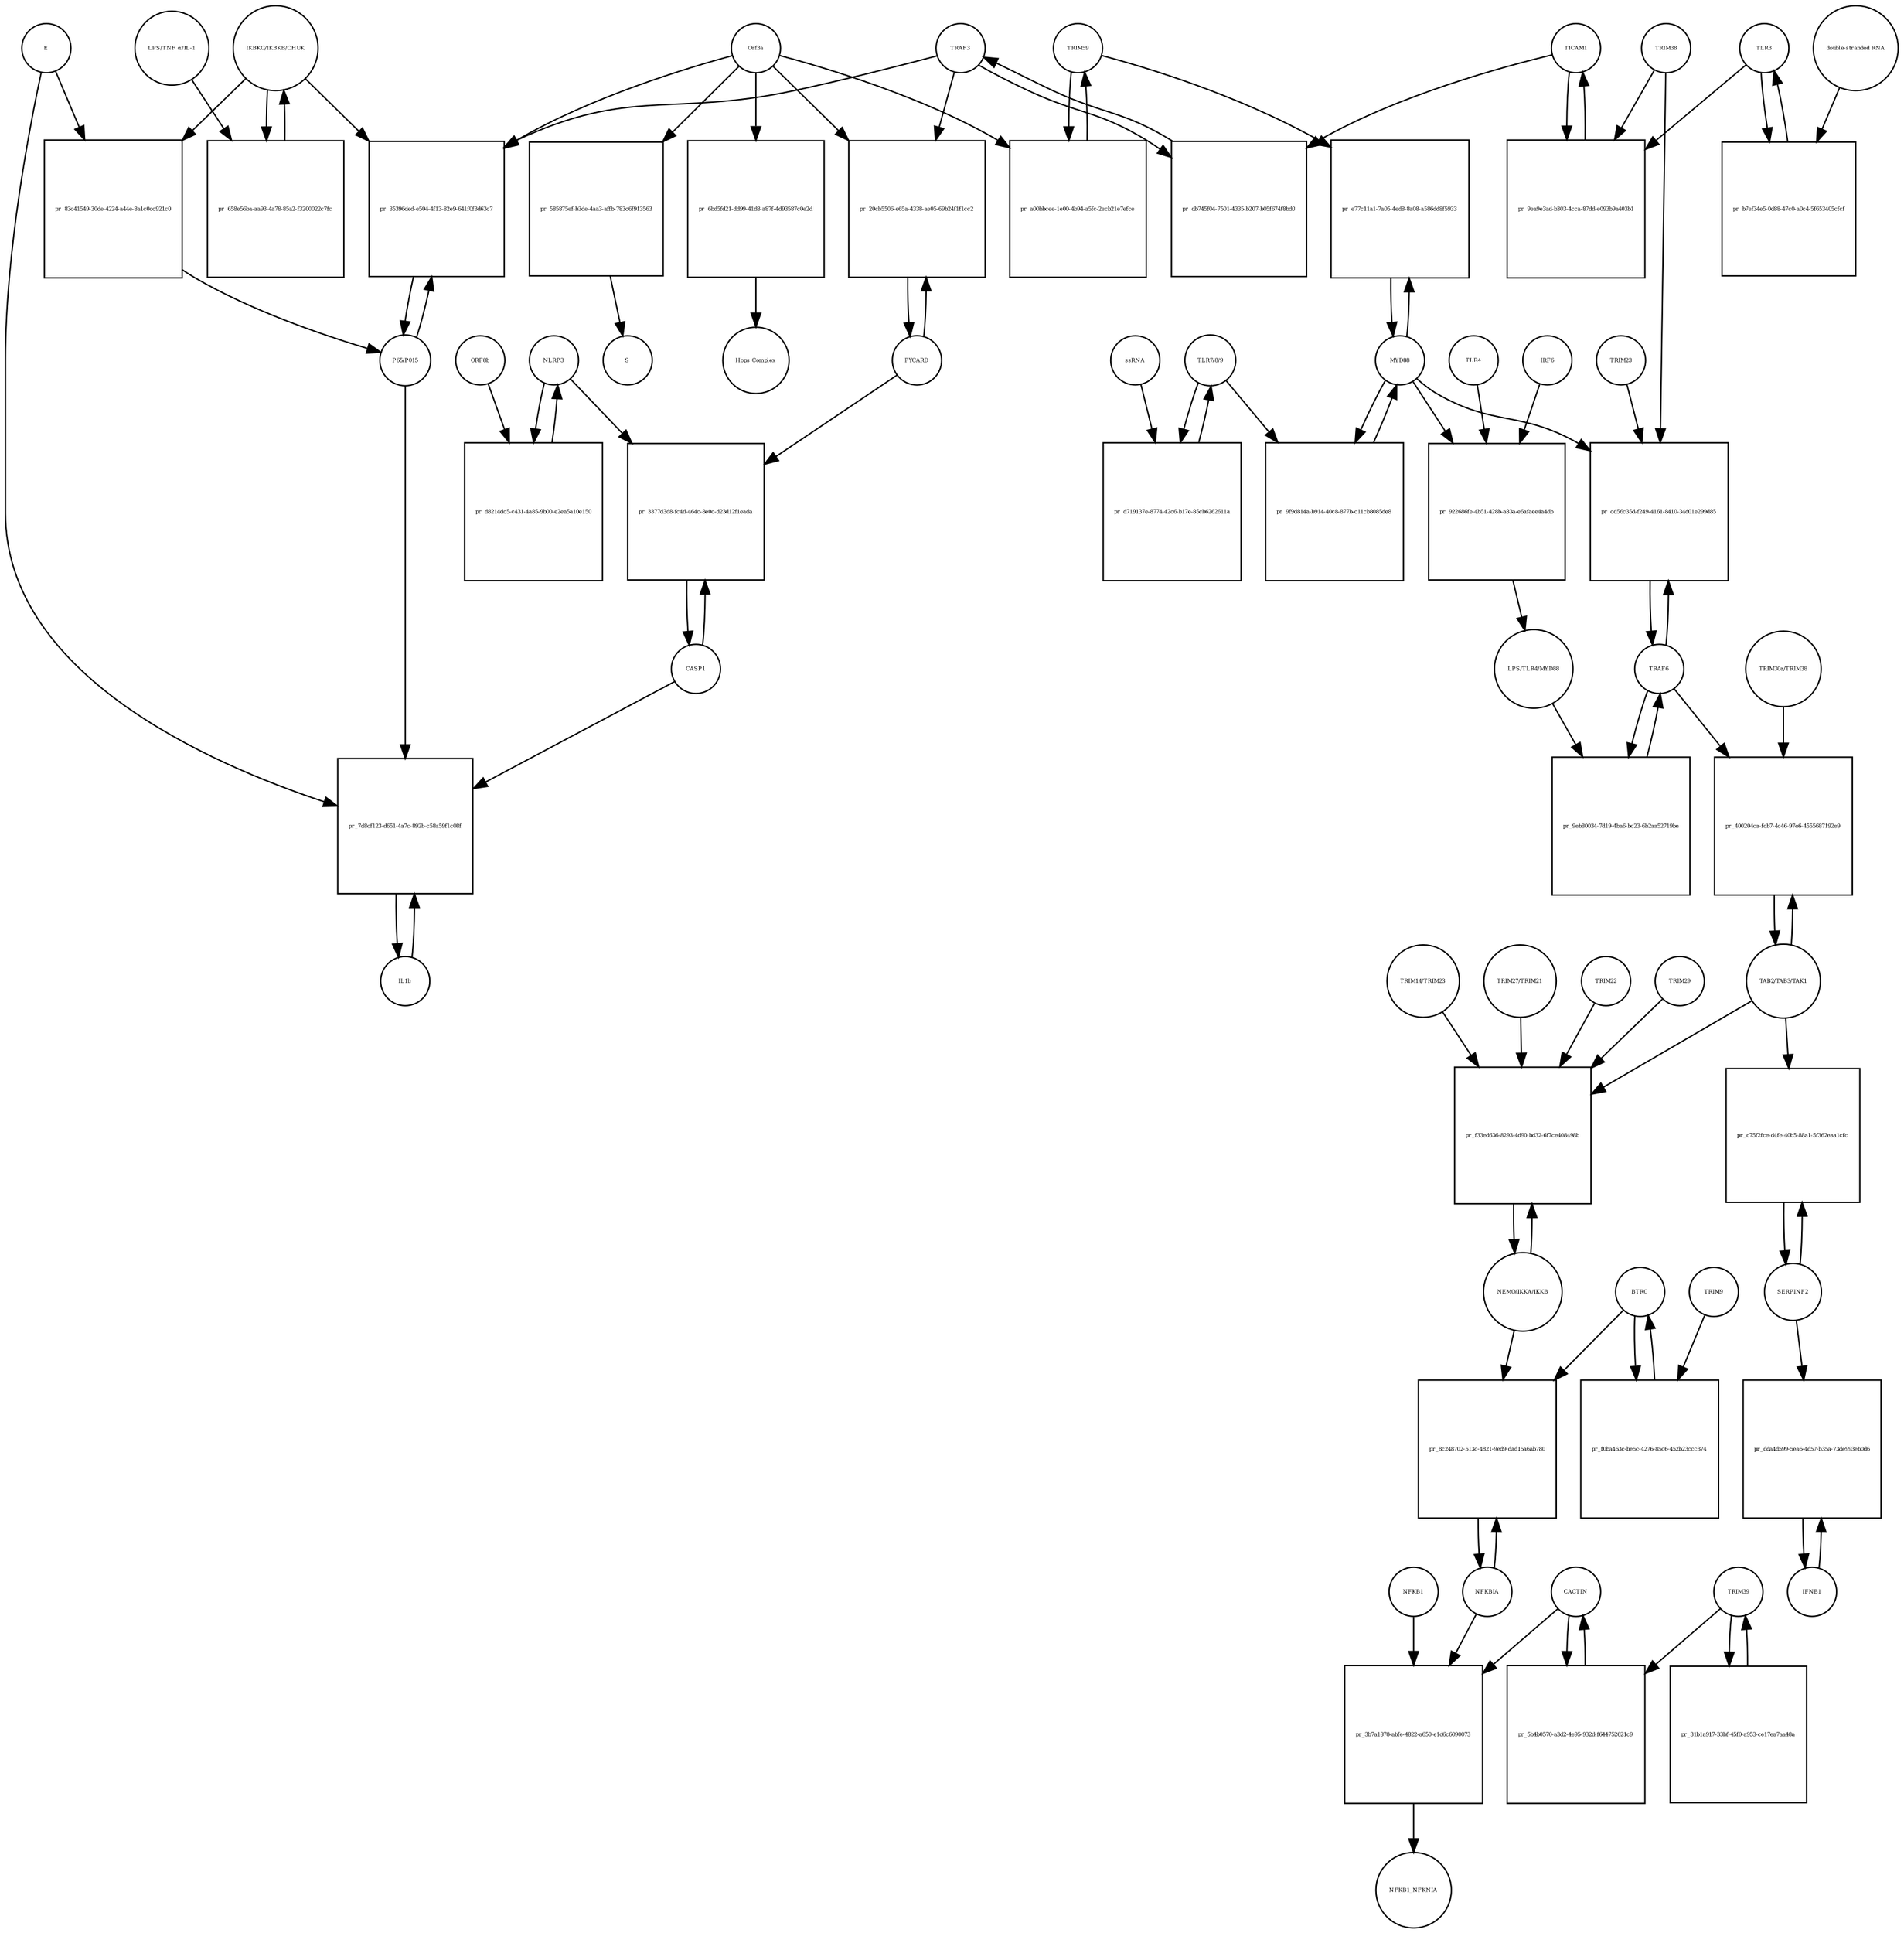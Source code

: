 strict digraph  {
TRIM59 [annotation="urn_miriam_pubmed_22588174|urn_miriam_hgnc_30834", bipartite=0, cls=macromolecule, fontsize=4, label=TRIM59, shape=circle];
"pr_a00bbcee-1e00-4b94-a5fc-2ecb21e7efce" [annotation="", bipartite=1, cls=process, fontsize=4, label="pr_a00bbcee-1e00-4b94-a5fc-2ecb21e7efce", shape=square];
Orf3a [annotation=urn_miriam_uniprot_P0DTC3, bipartite=0, cls=macromolecule, fontsize=4, label=Orf3a, shape=circle];
NLRP3 [annotation="", bipartite=0, cls="macromolecule multimer", fontsize=4, label=NLRP3, shape=circle];
"pr_d8214dc5-c431-4a85-9b00-e2ea5a10e150" [annotation="", bipartite=1, cls=process, fontsize=4, label="pr_d8214dc5-c431-4a85-9b00-e2ea5a10e150", shape=square];
ORF8b [annotation=urn_miriam_ncbiprotein_BCD58760, bipartite=0, cls=macromolecule, fontsize=4, label=ORF8b, shape=circle];
TRAF3 [annotation=urn_miriam_hgnc_12033, bipartite=0, cls=macromolecule, fontsize=4, label=TRAF3, shape=circle];
"pr_db745f04-7501-4335-b207-b05f674f8bd0" [annotation="", bipartite=1, cls=process, fontsize=4, label="pr_db745f04-7501-4335-b207-b05f674f8bd0", shape=square];
TICAM1 [annotation=urn_miriam_hgnc_18348, bipartite=0, cls=macromolecule, fontsize=4, label=TICAM1, shape=circle];
"IKBKG/IKBKB/CHUK" [annotation="urn_miriam_hgnc_5961|urn_miriam_hgnc_5960|urn_miriam_hgnc_1974", bipartite=0, cls=complex, fontsize=4, label="IKBKG/IKBKB/CHUK", shape=circle];
"pr_658e56ba-aa93-4a78-85a2-f3200022c7fc" [annotation="", bipartite=1, cls=process, fontsize=4, label="pr_658e56ba-aa93-4a78-85a2-f3200022c7fc", shape=square];
"LPS/TNF α/IL-1" [annotation="urn_miriam_hgnc_6121|urn_miriam_hgnc_11916|urn_miriam_hgnc_5991", bipartite=0, cls=complex, fontsize=4, label="LPS/TNF α/IL-1", shape=circle];
"pr_83c41549-30de-4224-a44e-8a1c0cc921c0" [annotation="", bipartite=1, cls=process, fontsize=4, label="pr_83c41549-30de-4224-a44e-8a1c0cc921c0", shape=square];
"P65/P015" [annotation="urn_miriam_hgnc_9955|urn_miriam_hgnc_7794", bipartite=0, cls=complex, fontsize=4, label="P65/P015", shape=circle];
E [annotation=urn_miriam_ncbiprotein_1796318600, bipartite=0, cls=macromolecule, fontsize=4, label=E, shape=circle];
CASP1 [annotation=urn_miriam_hgnc_1499, bipartite=0, cls=macromolecule, fontsize=4, label=CASP1, shape=circle];
"pr_3377d3d8-fc4d-464c-8e0c-d23d12f1eada" [annotation="", bipartite=1, cls=process, fontsize=4, label="pr_3377d3d8-fc4d-464c-8e0c-d23d12f1eada", shape=square];
PYCARD [annotation="", bipartite=0, cls="macromolecule multimer", fontsize=4, label=PYCARD, shape=circle];
TRAF6 [annotation=urn_miriam_hgnc_12036, bipartite=0, cls=macromolecule, fontsize=4, label=TRAF6, shape=circle];
"pr_9eb80034-7d19-4ba6-bc23-6b2aa52719be" [annotation="", bipartite=1, cls=process, fontsize=4, label="pr_9eb80034-7d19-4ba6-bc23-6b2aa52719be", shape=square];
"LPS/TLR4/MYD88" [annotation="urn_miriam_hgnc_6121|urn_miriam_hgnc_11850|urn_miriam_hgnc_7562", bipartite=0, cls=complex, fontsize=4, label="LPS/TLR4/MYD88", shape=circle];
"pr_cd56c35d-f249-4161-8410-34d01e299d85" [annotation="", bipartite=1, cls=process, fontsize=4, label="pr_cd56c35d-f249-4161-8410-34d01e299d85", shape=square];
MYD88 [annotation=urn_miriam_hgnc_7562, bipartite=0, cls=macromolecule, fontsize=4, label=MYD88, shape=circle];
TRIM38 [annotation=urn_miriam_hgnc_10059, bipartite=0, cls=macromolecule, fontsize=4, label=TRIM38, shape=circle];
TRIM23 [annotation=urn_miriam_hgnc_660, bipartite=0, cls=macromolecule, fontsize=4, label=TRIM23, shape=circle];
"TLR7/8/9" [annotation="urn_miriam_hgnc_15633|urn_miriam_hgnc_15632|urn_miriam_hgnc_15631", bipartite=0, cls=complex, fontsize=4, label="TLR7/8/9", shape=circle];
"pr_d719137e-8774-42c6-b17e-85cb6262611a" [annotation="", bipartite=1, cls=process, fontsize=4, label="pr_d719137e-8774-42c6-b17e-85cb6262611a", shape=square];
ssRNA [annotation="", bipartite=0, cls="nucleic acid feature", fontsize=4, label=ssRNA, shape=circle];
"pr_9ea9e3ad-b303-4cca-87dd-e093b9a403b1" [annotation="", bipartite=1, cls=process, fontsize=4, label="pr_9ea9e3ad-b303-4cca-87dd-e093b9a403b1", shape=square];
TLR3 [annotation=urn_miriam_hgnc_11849, bipartite=0, cls=macromolecule, fontsize=4, label=TLR3, shape=circle];
"pr_9f9d814a-b914-40c8-877b-c11cb8085de8" [annotation="", bipartite=1, cls=process, fontsize=4, label="pr_9f9d814a-b914-40c8-877b-c11cb8085de8", shape=square];
"pr_e77c11a1-7a05-4ed8-8a08-a586dd8f5933" [annotation="", bipartite=1, cls=process, fontsize=4, label="pr_e77c11a1-7a05-4ed8-8a08-a586dd8f5933", shape=square];
"TAB2/TAB3/TAK1" [annotation="urn_miriam_hgnc_17075|urn_miriam_hgnc_30681|urn_miriam_hgnc_6859", bipartite=0, cls=complex, fontsize=4, label="TAB2/TAB3/TAK1", shape=circle];
"pr_400204ca-fcb7-4c46-97e6-4555687192e9" [annotation="", bipartite=1, cls=process, fontsize=4, label="pr_400204ca-fcb7-4c46-97e6-4555687192e9", shape=square];
"TRIM30a/TRIM38" [annotation="urn_miriam_hgnc_10059|urn_miriam_uniprot_P15533", bipartite=0, cls=complex, fontsize=4, label="TRIM30a/TRIM38", shape=circle];
"NEMO/IKKA/IKKB" [annotation="urn_miriam_hgnc_5961|urn_miriam_hgnc_5960|urn_miriam_hgnc_1974", bipartite=0, cls=complex, fontsize=4, label="NEMO/IKKA/IKKB", shape=circle];
"pr_f33ed636-8293-4d90-bd32-6f7ce408498b" [annotation="", bipartite=1, cls=process, fontsize=4, label="pr_f33ed636-8293-4d90-bd32-6f7ce408498b", shape=square];
TRIM22 [annotation=urn_miriam_hgnc_16379, bipartite=0, cls=macromolecule, fontsize=4, label=TRIM22, shape=circle];
TRIM29 [annotation=urn_miriam_hgnc_17274, bipartite=0, cls=macromolecule, fontsize=4, label=TRIM29, shape=circle];
"TRIM14/TRIM23" [annotation="urn_miriam_hgnc_16283|urn_miriam_hgnc_660", bipartite=0, cls=complex, fontsize=4, label="TRIM14/TRIM23", shape=circle];
"TRIM27/TRIM21" [annotation="urn_miriam_hgnc_9975|urn_miriam_hgnc_11312", bipartite=0, cls=complex, fontsize=4, label="TRIM27/TRIM21", shape=circle];
NFKBIA [annotation=urn_miriam_hgnc_7797, bipartite=0, cls=macromolecule, fontsize=4, label=NFKBIA, shape=circle];
"pr_8c248702-513c-4821-9ed9-dad15a6ab780" [annotation="", bipartite=1, cls=process, fontsize=4, label="pr_8c248702-513c-4821-9ed9-dad15a6ab780", shape=square];
BTRC [annotation=urn_miriam_hgnc_1144, bipartite=0, cls=macromolecule, fontsize=4, label=BTRC, shape=circle];
"pr_35396ded-e504-4f13-82e9-641f0f3d63c7" [annotation="", bipartite=1, cls=process, fontsize=4, label="pr_35396ded-e504-4f13-82e9-641f0f3d63c7", shape=square];
"pr_f0ba463c-be5c-4276-85c6-452b23ccc374" [annotation="", bipartite=1, cls=process, fontsize=4, label="pr_f0ba463c-be5c-4276-85c6-452b23ccc374", shape=square];
TRIM9 [annotation=urn_miriam_hgnc_16288, bipartite=0, cls=macromolecule, fontsize=4, label=TRIM9, shape=circle];
TRIM39 [annotation=urn_miriam_hgnc_10065, bipartite=0, cls=macromolecule, fontsize=4, label=TRIM39, shape=circle];
"pr_31b1a917-33bf-45f0-a953-ce17ea7aa48a" [annotation="", bipartite=1, cls=process, fontsize=4, label="pr_31b1a917-33bf-45f0-a953-ce17ea7aa48a", shape=square];
CACTIN [annotation=urn_miriam_hgnc_29938, bipartite=0, cls=macromolecule, fontsize=4, label=CACTIN, shape=circle];
"pr_5b4b0570-a3d2-4e95-932d-f644752621c9" [annotation="", bipartite=1, cls=process, fontsize=4, label="pr_5b4b0570-a3d2-4e95-932d-f644752621c9", shape=square];
NFKB1 [annotation=urn_miriam_hgnc_7794, bipartite=0, cls=macromolecule, fontsize=4, label=NFKB1, shape=circle];
"pr_3b7a1878-abfe-4822-a650-e1d6c6090073" [annotation="", bipartite=1, cls=process, fontsize=4, label="pr_3b7a1878-abfe-4822-a650-e1d6c6090073", shape=square];
NFKB1_NFKNIA [annotation="", bipartite=0, cls=complex, fontsize=4, label=NFKB1_NFKNIA, shape=circle];
SERPINF2 [annotation=urn_miriam_hgnc_9075, bipartite=0, cls=macromolecule, fontsize=4, label=SERPINF2, shape=circle];
"pr_c75f2fce-d4fe-40b5-88a1-5f362eaa1cfc" [annotation="", bipartite=1, cls=process, fontsize=4, label="pr_c75f2fce-d4fe-40b5-88a1-5f362eaa1cfc", shape=square];
IFNB1 [annotation=urn_miriam_hgnc_5434, bipartite=0, cls=macromolecule, fontsize=4, label=IFNB1, shape=circle];
"pr_dda4d599-5ea6-4d57-b35a-73de993eb0d6" [annotation="", bipartite=1, cls=process, fontsize=4, label="pr_dda4d599-5ea6-4d57-b35a-73de993eb0d6", shape=square];
"pr_b7ef34e5-0d88-47c0-a0c4-5f653405cfcf" [annotation="", bipartite=1, cls=process, fontsize=4, label="pr_b7ef34e5-0d88-47c0-a0c4-5f653405cfcf", shape=square];
"double-stranded RNA" [annotation="", bipartite=0, cls="nucleic acid feature", fontsize=4, label="double-stranded RNA", shape=circle];
"pr_585875ef-b3de-4aa3-affb-783c6f913563" [annotation="", bipartite=1, cls=process, fontsize=4, label="pr_585875ef-b3de-4aa3-affb-783c6f913563", shape=square];
S [annotation=urn_miriam_uniprot_P0DTC2, bipartite=0, cls=macromolecule, fontsize=4, label=S, shape=circle];
IL1b [annotation=urn_miriam_hgnc_5992, bipartite=0, cls=macromolecule, fontsize=4, label=IL1b, shape=circle];
"pr_7d8cf123-d651-4a7c-892b-c58a59f1c08f" [annotation="", bipartite=1, cls=process, fontsize=4, label="pr_7d8cf123-d651-4a7c-892b-c58a59f1c08f", shape=square];
"pr_20cb5506-e65a-4338-ae05-69b24f1f1cc2" [annotation="", bipartite=1, cls=process, fontsize=4, label="pr_20cb5506-e65a-4338-ae05-69b24f1f1cc2", shape=square];
"pr_6bd5fd21-dd99-41d8-a87f-4d93587c0e2d" [annotation="", bipartite=1, cls=process, fontsize=4, label="pr_6bd5fd21-dd99-41d8-a87f-4d93587c0e2d", shape=square];
"Hops Complex" [annotation="urn_miriam_uniprot_J9TC74|urn_miriam_hgnc_14583|urn_miriam_hgnc_20593|urn_miriam_hgnc_24048|urn_miriam_hgnc_5013|urn_miriam_hgnc_20266", bipartite=0, cls=complex, fontsize=4, label="Hops Complex", shape=circle];
TLR4 [annotation="", bipartite=0, cls=macromolecule, fontsize=4, label=TLR4, shape=circle];
"pr_922686fe-4b51-428b-a83a-e6afaee4a4db" [annotation="", bipartite=1, cls=process, fontsize=4, label="pr_922686fe-4b51-428b-a83a-e6afaee4a4db", shape=square];
IRF6 [annotation="", bipartite=0, cls=macromolecule, fontsize=4, label=IRF6, shape=circle];
TRIM59 -> "pr_a00bbcee-1e00-4b94-a5fc-2ecb21e7efce"  [annotation="", interaction_type=consumption];
TRIM59 -> "pr_e77c11a1-7a05-4ed8-8a08-a586dd8f5933"  [annotation=urn_miriam_pubmed_22588174, interaction_type=inhibition];
"pr_a00bbcee-1e00-4b94-a5fc-2ecb21e7efce" -> TRIM59  [annotation="", interaction_type=production];
Orf3a -> "pr_a00bbcee-1e00-4b94-a5fc-2ecb21e7efce"  [annotation=urn_miriam_pubmed_28829373, interaction_type="necessary stimulation"];
Orf3a -> "pr_35396ded-e504-4f13-82e9-641f0f3d63c7"  [annotation="urn_miriam_pubmed_31034780|urn_miriam_pubmed_32172672", interaction_type="necessary stimulation"];
Orf3a -> "pr_585875ef-b3de-4aa3-affb-783c6f913563"  [annotation=urn_miriam_pubmed_32172672, interaction_type="necessary stimulation"];
Orf3a -> "pr_20cb5506-e65a-4338-ae05-69b24f1f1cc2"  [annotation=urn_miriam_pubmed_32172672, interaction_type="necessary stimulation"];
Orf3a -> "pr_6bd5fd21-dd99-41d8-a87f-4d93587c0e2d"  [annotation="urn_miriam_pubmed_15316659|urn_miriam_pubmed_17715238|urn_miriam_pubmed_25375324|urn_miriam_pubmed_19590927", interaction_type="necessary stimulation"];
NLRP3 -> "pr_d8214dc5-c431-4a85-9b00-e2ea5a10e150"  [annotation="", interaction_type=consumption];
NLRP3 -> "pr_3377d3d8-fc4d-464c-8e0c-d23d12f1eada"  [annotation="", interaction_type=consumption];
"pr_d8214dc5-c431-4a85-9b00-e2ea5a10e150" -> NLRP3  [annotation="", interaction_type=production];
ORF8b -> "pr_d8214dc5-c431-4a85-9b00-e2ea5a10e150"  [annotation=urn_miriam_pubmed_31231549, interaction_type="necessary stimulation"];
TRAF3 -> "pr_db745f04-7501-4335-b207-b05f674f8bd0"  [annotation="", interaction_type=consumption];
TRAF3 -> "pr_35396ded-e504-4f13-82e9-641f0f3d63c7"  [annotation="urn_miriam_pubmed_31034780|urn_miriam_pubmed_32172672", interaction_type=catalysis];
TRAF3 -> "pr_20cb5506-e65a-4338-ae05-69b24f1f1cc2"  [annotation=urn_miriam_pubmed_32172672, interaction_type=catalysis];
"pr_db745f04-7501-4335-b207-b05f674f8bd0" -> TRAF3  [annotation="", interaction_type=production];
TICAM1 -> "pr_db745f04-7501-4335-b207-b05f674f8bd0"  [annotation=urn_miriam_pubmed_28829373, interaction_type="necessary stimulation"];
TICAM1 -> "pr_9ea9e3ad-b303-4cca-87dd-e093b9a403b1"  [annotation="", interaction_type=consumption];
"IKBKG/IKBKB/CHUK" -> "pr_658e56ba-aa93-4a78-85a2-f3200022c7fc"  [annotation="", interaction_type=consumption];
"IKBKG/IKBKB/CHUK" -> "pr_83c41549-30de-4224-a44e-8a1c0cc921c0"  [annotation="", interaction_type=consumption];
"IKBKG/IKBKB/CHUK" -> "pr_35396ded-e504-4f13-82e9-641f0f3d63c7"  [annotation="urn_miriam_pubmed_31034780|urn_miriam_pubmed_32172672", interaction_type=catalysis];
"pr_658e56ba-aa93-4a78-85a2-f3200022c7fc" -> "IKBKG/IKBKB/CHUK"  [annotation="", interaction_type=production];
"LPS/TNF α/IL-1" -> "pr_658e56ba-aa93-4a78-85a2-f3200022c7fc"  [annotation="urn_miriam_pubmed_32172672|urn_miriam_taxonomy_2697049", interaction_type=catalysis];
"pr_83c41549-30de-4224-a44e-8a1c0cc921c0" -> "P65/P015"  [annotation="", interaction_type=production];
"P65/P015" -> "pr_35396ded-e504-4f13-82e9-641f0f3d63c7"  [annotation="", interaction_type=consumption];
"P65/P015" -> "pr_7d8cf123-d651-4a7c-892b-c58a59f1c08f"  [annotation=urn_miriam_pubmed_31034780, interaction_type=stimulation];
E -> "pr_83c41549-30de-4224-a44e-8a1c0cc921c0"  [annotation="urn_miriam_pubmed_32172672|urn_miriam_taxonomy_2697049", interaction_type="necessary stimulation"];
E -> "pr_7d8cf123-d651-4a7c-892b-c58a59f1c08f"  [annotation=urn_miriam_pubmed_31034780, interaction_type=catalysis];
CASP1 -> "pr_3377d3d8-fc4d-464c-8e0c-d23d12f1eada"  [annotation="", interaction_type=consumption];
CASP1 -> "pr_7d8cf123-d651-4a7c-892b-c58a59f1c08f"  [annotation=urn_miriam_pubmed_31034780, interaction_type=catalysis];
"pr_3377d3d8-fc4d-464c-8e0c-d23d12f1eada" -> CASP1  [annotation="", interaction_type=production];
PYCARD -> "pr_3377d3d8-fc4d-464c-8e0c-d23d12f1eada"  [annotation="", interaction_type=consumption];
PYCARD -> "pr_20cb5506-e65a-4338-ae05-69b24f1f1cc2"  [annotation="", interaction_type=consumption];
TRAF6 -> "pr_9eb80034-7d19-4ba6-bc23-6b2aa52719be"  [annotation="", interaction_type=consumption];
TRAF6 -> "pr_cd56c35d-f249-4161-8410-34d01e299d85"  [annotation="", interaction_type=consumption];
TRAF6 -> "pr_400204ca-fcb7-4c46-97e6-4555687192e9"  [annotation="urn_miriam_pubmed_23758787|urn_miriam_pubmed_25172371|urn_miriam_pubmed_18345001", interaction_type="necessary stimulation"];
"pr_9eb80034-7d19-4ba6-bc23-6b2aa52719be" -> TRAF6  [annotation="", interaction_type=production];
"LPS/TLR4/MYD88" -> "pr_9eb80034-7d19-4ba6-bc23-6b2aa52719be"  [annotation=urn_miriam_pubmed_23758787, interaction_type=catalysis];
"pr_cd56c35d-f249-4161-8410-34d01e299d85" -> TRAF6  [annotation="", interaction_type=production];
MYD88 -> "pr_cd56c35d-f249-4161-8410-34d01e299d85"  [annotation="urn_miriam_pubmed_15361868|urn_miriam_pubmed_22539786|urn_miriam_pubmed_20724660", interaction_type="necessary stimulation"];
MYD88 -> "pr_9f9d814a-b914-40c8-877b-c11cb8085de8"  [annotation="", interaction_type=consumption];
MYD88 -> "pr_e77c11a1-7a05-4ed8-8a08-a586dd8f5933"  [annotation="", interaction_type=consumption];
MYD88 -> "pr_922686fe-4b51-428b-a83a-e6afaee4a4db"  [annotation="", interaction_type=consumption];
TRIM38 -> "pr_cd56c35d-f249-4161-8410-34d01e299d85"  [annotation="urn_miriam_pubmed_15361868|urn_miriam_pubmed_22539786|urn_miriam_pubmed_20724660", interaction_type=inhibition];
TRIM38 -> "pr_9ea9e3ad-b303-4cca-87dd-e093b9a403b1"  [annotation="urn_miriam_pubmed_23758787|urn_miriam_pubmed_22539786", interaction_type=inhibition];
TRIM23 -> "pr_cd56c35d-f249-4161-8410-34d01e299d85"  [annotation="urn_miriam_pubmed_15361868|urn_miriam_pubmed_22539786|urn_miriam_pubmed_20724660", interaction_type="necessary stimulation"];
"TLR7/8/9" -> "pr_d719137e-8774-42c6-b17e-85cb6262611a"  [annotation="", interaction_type=consumption];
"TLR7/8/9" -> "pr_9f9d814a-b914-40c8-877b-c11cb8085de8"  [annotation=urn_miriam_pubmed_15361868, interaction_type="necessary stimulation"];
"pr_d719137e-8774-42c6-b17e-85cb6262611a" -> "TLR7/8/9"  [annotation="", interaction_type=production];
ssRNA -> "pr_d719137e-8774-42c6-b17e-85cb6262611a"  [annotation=urn_miriam_pubmed_21782231, interaction_type="necessary stimulation"];
"pr_9ea9e3ad-b303-4cca-87dd-e093b9a403b1" -> TICAM1  [annotation="", interaction_type=production];
TLR3 -> "pr_9ea9e3ad-b303-4cca-87dd-e093b9a403b1"  [annotation="urn_miriam_pubmed_23758787|urn_miriam_pubmed_22539786", interaction_type="necessary stimulation"];
TLR3 -> "pr_b7ef34e5-0d88-47c0-a0c4-5f653405cfcf"  [annotation="", interaction_type=consumption];
"pr_9f9d814a-b914-40c8-877b-c11cb8085de8" -> MYD88  [annotation="", interaction_type=production];
"pr_e77c11a1-7a05-4ed8-8a08-a586dd8f5933" -> MYD88  [annotation="", interaction_type=production];
"TAB2/TAB3/TAK1" -> "pr_400204ca-fcb7-4c46-97e6-4555687192e9"  [annotation="", interaction_type=consumption];
"TAB2/TAB3/TAK1" -> "pr_f33ed636-8293-4d90-bd32-6f7ce408498b"  [annotation="urn_miriam_pubmed_23758787|urn_miriam_pubmed_23408607|urn_miriam_pubmed_26358190|urn_miriam_pubmed_27695001|urn_miriam_pubmed_24379373|urn_miriam_pubmed_20724660", interaction_type="necessary stimulation"];
"TAB2/TAB3/TAK1" -> "pr_c75f2fce-d4fe-40b5-88a1-5f362eaa1cfc"  [annotation=urn_miriam_pubmed_17706453, interaction_type="necessary stimulation"];
"pr_400204ca-fcb7-4c46-97e6-4555687192e9" -> "TAB2/TAB3/TAK1"  [annotation="", interaction_type=production];
"TRIM30a/TRIM38" -> "pr_400204ca-fcb7-4c46-97e6-4555687192e9"  [annotation="urn_miriam_pubmed_23758787|urn_miriam_pubmed_25172371|urn_miriam_pubmed_18345001", interaction_type=inhibition];
"NEMO/IKKA/IKKB" -> "pr_f33ed636-8293-4d90-bd32-6f7ce408498b"  [annotation="", interaction_type=consumption];
"NEMO/IKKA/IKKB" -> "pr_8c248702-513c-4821-9ed9-dad15a6ab780"  [annotation=urn_miriam_pubmed_21135871, interaction_type=catalysis];
"pr_f33ed636-8293-4d90-bd32-6f7ce408498b" -> "NEMO/IKKA/IKKB"  [annotation="", interaction_type=production];
TRIM22 -> "pr_f33ed636-8293-4d90-bd32-6f7ce408498b"  [annotation="urn_miriam_pubmed_23758787|urn_miriam_pubmed_23408607|urn_miriam_pubmed_26358190|urn_miriam_pubmed_27695001|urn_miriam_pubmed_24379373|urn_miriam_pubmed_20724660", interaction_type=inhibition];
TRIM29 -> "pr_f33ed636-8293-4d90-bd32-6f7ce408498b"  [annotation="urn_miriam_pubmed_23758787|urn_miriam_pubmed_23408607|urn_miriam_pubmed_26358190|urn_miriam_pubmed_27695001|urn_miriam_pubmed_24379373|urn_miriam_pubmed_20724660", interaction_type=inhibition];
"TRIM14/TRIM23" -> "pr_f33ed636-8293-4d90-bd32-6f7ce408498b"  [annotation="urn_miriam_pubmed_23758787|urn_miriam_pubmed_23408607|urn_miriam_pubmed_26358190|urn_miriam_pubmed_27695001|urn_miriam_pubmed_24379373|urn_miriam_pubmed_20724660", interaction_type="necessary stimulation"];
"TRIM27/TRIM21" -> "pr_f33ed636-8293-4d90-bd32-6f7ce408498b"  [annotation="urn_miriam_pubmed_23758787|urn_miriam_pubmed_23408607|urn_miriam_pubmed_26358190|urn_miriam_pubmed_27695001|urn_miriam_pubmed_24379373|urn_miriam_pubmed_20724660", interaction_type=inhibition];
NFKBIA -> "pr_8c248702-513c-4821-9ed9-dad15a6ab780"  [annotation="", interaction_type=consumption];
NFKBIA -> "pr_3b7a1878-abfe-4822-a650-e1d6c6090073"  [annotation="", interaction_type=consumption];
"pr_8c248702-513c-4821-9ed9-dad15a6ab780" -> NFKBIA  [annotation="", interaction_type=production];
BTRC -> "pr_8c248702-513c-4821-9ed9-dad15a6ab780"  [annotation=urn_miriam_pubmed_21135871, interaction_type=catalysis];
BTRC -> "pr_f0ba463c-be5c-4276-85c6-452b23ccc374"  [annotation="", interaction_type=consumption];
"pr_35396ded-e504-4f13-82e9-641f0f3d63c7" -> "P65/P015"  [annotation="", interaction_type=production];
"pr_f0ba463c-be5c-4276-85c6-452b23ccc374" -> BTRC  [annotation="", interaction_type=production];
TRIM9 -> "pr_f0ba463c-be5c-4276-85c6-452b23ccc374"  [annotation=urn_miriam_pubmed_21135871, interaction_type=inhibition];
TRIM39 -> "pr_31b1a917-33bf-45f0-a953-ce17ea7aa48a"  [annotation="", interaction_type=consumption];
TRIM39 -> "pr_5b4b0570-a3d2-4e95-932d-f644752621c9"  [annotation=urn_miriam_pubmed_26999213, interaction_type="necessary stimulation"];
"pr_31b1a917-33bf-45f0-a953-ce17ea7aa48a" -> TRIM39  [annotation="", interaction_type=production];
CACTIN -> "pr_5b4b0570-a3d2-4e95-932d-f644752621c9"  [annotation="", interaction_type=consumption];
CACTIN -> "pr_3b7a1878-abfe-4822-a650-e1d6c6090073"  [annotation=urn_miriam_pubmed_26999213, interaction_type=inhibition];
"pr_5b4b0570-a3d2-4e95-932d-f644752621c9" -> CACTIN  [annotation="", interaction_type=production];
NFKB1 -> "pr_3b7a1878-abfe-4822-a650-e1d6c6090073"  [annotation="", interaction_type=consumption];
"pr_3b7a1878-abfe-4822-a650-e1d6c6090073" -> NFKB1_NFKNIA  [annotation="", interaction_type=production];
SERPINF2 -> "pr_c75f2fce-d4fe-40b5-88a1-5f362eaa1cfc"  [annotation="", interaction_type=consumption];
SERPINF2 -> "pr_dda4d599-5ea6-4d57-b35a-73de993eb0d6"  [annotation=urn_miriam_pubmed_17706453, interaction_type=stimulation];
"pr_c75f2fce-d4fe-40b5-88a1-5f362eaa1cfc" -> SERPINF2  [annotation="", interaction_type=production];
IFNB1 -> "pr_dda4d599-5ea6-4d57-b35a-73de993eb0d6"  [annotation="", interaction_type=consumption];
"pr_dda4d599-5ea6-4d57-b35a-73de993eb0d6" -> IFNB1  [annotation="", interaction_type=production];
"pr_b7ef34e5-0d88-47c0-a0c4-5f653405cfcf" -> TLR3  [annotation="", interaction_type=production];
"double-stranded RNA" -> "pr_b7ef34e5-0d88-47c0-a0c4-5f653405cfcf"  [annotation=urn_miriam_pubmed_23758787, interaction_type="necessary stimulation"];
"pr_585875ef-b3de-4aa3-affb-783c6f913563" -> S  [annotation="", interaction_type=production];
IL1b -> "pr_7d8cf123-d651-4a7c-892b-c58a59f1c08f"  [annotation="", interaction_type=consumption];
"pr_7d8cf123-d651-4a7c-892b-c58a59f1c08f" -> IL1b  [annotation="", interaction_type=production];
"pr_20cb5506-e65a-4338-ae05-69b24f1f1cc2" -> PYCARD  [annotation="", interaction_type=production];
"pr_6bd5fd21-dd99-41d8-a87f-4d93587c0e2d" -> "Hops Complex"  [annotation="", interaction_type=production];
TLR4 -> "pr_922686fe-4b51-428b-a83a-e6afaee4a4db"  [annotation="", interaction_type=consumption];
"pr_922686fe-4b51-428b-a83a-e6afaee4a4db" -> "LPS/TLR4/MYD88"  [annotation="", interaction_type=production];
IRF6 -> "pr_922686fe-4b51-428b-a83a-e6afaee4a4db"  [annotation="", interaction_type=consumption];
}
